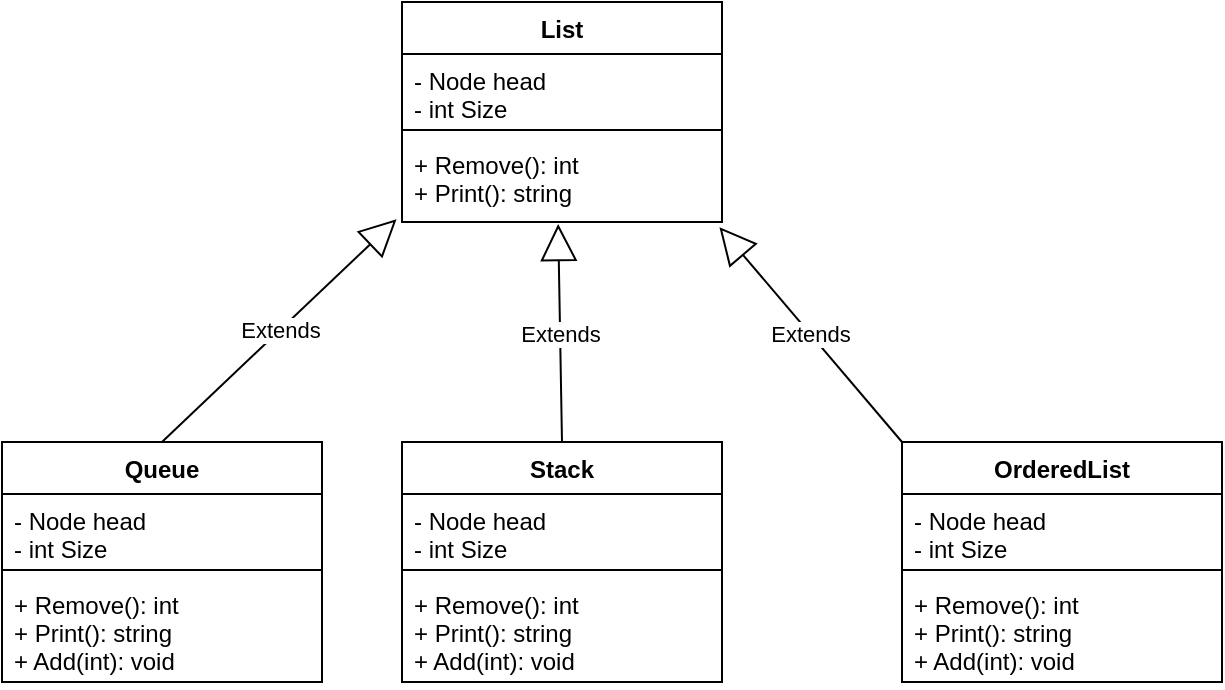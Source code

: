 <mxfile version="20.8.5" type="device"><diagram id="TOAxYG69SU5jt8Ti1q00" name="Page-1"><mxGraphModel dx="1050" dy="549" grid="1" gridSize="10" guides="1" tooltips="1" connect="1" arrows="1" fold="1" page="1" pageScale="1" pageWidth="850" pageHeight="1100" math="0" shadow="0"><root><mxCell id="0"/><mxCell id="1" parent="0"/><mxCell id="OUsjpiXgpXW3cjA6FewZ-1" value="List" style="swimlane;fontStyle=1;align=center;verticalAlign=top;childLayout=stackLayout;horizontal=1;startSize=26;horizontalStack=0;resizeParent=1;resizeParentMax=0;resizeLast=0;collapsible=1;marginBottom=0;" vertex="1" parent="1"><mxGeometry x="360" y="70" width="160" height="110" as="geometry"/></mxCell><mxCell id="OUsjpiXgpXW3cjA6FewZ-2" value="- Node head&#10;- int Size" style="text;strokeColor=none;fillColor=none;align=left;verticalAlign=top;spacingLeft=4;spacingRight=4;overflow=hidden;rotatable=0;points=[[0,0.5],[1,0.5]];portConstraint=eastwest;" vertex="1" parent="OUsjpiXgpXW3cjA6FewZ-1"><mxGeometry y="26" width="160" height="34" as="geometry"/></mxCell><mxCell id="OUsjpiXgpXW3cjA6FewZ-3" value="" style="line;strokeWidth=1;fillColor=none;align=left;verticalAlign=middle;spacingTop=-1;spacingLeft=3;spacingRight=3;rotatable=0;labelPosition=right;points=[];portConstraint=eastwest;strokeColor=inherit;" vertex="1" parent="OUsjpiXgpXW3cjA6FewZ-1"><mxGeometry y="60" width="160" height="8" as="geometry"/></mxCell><mxCell id="OUsjpiXgpXW3cjA6FewZ-4" value="+ Remove(): int&#10;+ Print(): string" style="text;strokeColor=none;fillColor=none;align=left;verticalAlign=top;spacingLeft=4;spacingRight=4;overflow=hidden;rotatable=0;points=[[0,0.5],[1,0.5]];portConstraint=eastwest;" vertex="1" parent="OUsjpiXgpXW3cjA6FewZ-1"><mxGeometry y="68" width="160" height="42" as="geometry"/></mxCell><mxCell id="OUsjpiXgpXW3cjA6FewZ-5" value="Queue" style="swimlane;fontStyle=1;align=center;verticalAlign=top;childLayout=stackLayout;horizontal=1;startSize=26;horizontalStack=0;resizeParent=1;resizeParentMax=0;resizeLast=0;collapsible=1;marginBottom=0;" vertex="1" parent="1"><mxGeometry x="160" y="290" width="160" height="120" as="geometry"/></mxCell><mxCell id="OUsjpiXgpXW3cjA6FewZ-6" value="- Node head&#10;- int Size" style="text;strokeColor=none;fillColor=none;align=left;verticalAlign=top;spacingLeft=4;spacingRight=4;overflow=hidden;rotatable=0;points=[[0,0.5],[1,0.5]];portConstraint=eastwest;" vertex="1" parent="OUsjpiXgpXW3cjA6FewZ-5"><mxGeometry y="26" width="160" height="34" as="geometry"/></mxCell><mxCell id="OUsjpiXgpXW3cjA6FewZ-7" value="" style="line;strokeWidth=1;fillColor=none;align=left;verticalAlign=middle;spacingTop=-1;spacingLeft=3;spacingRight=3;rotatable=0;labelPosition=right;points=[];portConstraint=eastwest;strokeColor=inherit;" vertex="1" parent="OUsjpiXgpXW3cjA6FewZ-5"><mxGeometry y="60" width="160" height="8" as="geometry"/></mxCell><mxCell id="OUsjpiXgpXW3cjA6FewZ-8" value="+ Remove(): int&#10;+ Print(): string&#10;+ Add(int): void" style="text;strokeColor=none;fillColor=none;align=left;verticalAlign=top;spacingLeft=4;spacingRight=4;overflow=hidden;rotatable=0;points=[[0,0.5],[1,0.5]];portConstraint=eastwest;" vertex="1" parent="OUsjpiXgpXW3cjA6FewZ-5"><mxGeometry y="68" width="160" height="52" as="geometry"/></mxCell><mxCell id="OUsjpiXgpXW3cjA6FewZ-9" value="Stack" style="swimlane;fontStyle=1;align=center;verticalAlign=top;childLayout=stackLayout;horizontal=1;startSize=26;horizontalStack=0;resizeParent=1;resizeParentMax=0;resizeLast=0;collapsible=1;marginBottom=0;" vertex="1" parent="1"><mxGeometry x="360" y="290" width="160" height="120" as="geometry"/></mxCell><mxCell id="OUsjpiXgpXW3cjA6FewZ-10" value="- Node head&#10;- int Size" style="text;strokeColor=none;fillColor=none;align=left;verticalAlign=top;spacingLeft=4;spacingRight=4;overflow=hidden;rotatable=0;points=[[0,0.5],[1,0.5]];portConstraint=eastwest;" vertex="1" parent="OUsjpiXgpXW3cjA6FewZ-9"><mxGeometry y="26" width="160" height="34" as="geometry"/></mxCell><mxCell id="OUsjpiXgpXW3cjA6FewZ-11" value="" style="line;strokeWidth=1;fillColor=none;align=left;verticalAlign=middle;spacingTop=-1;spacingLeft=3;spacingRight=3;rotatable=0;labelPosition=right;points=[];portConstraint=eastwest;strokeColor=inherit;" vertex="1" parent="OUsjpiXgpXW3cjA6FewZ-9"><mxGeometry y="60" width="160" height="8" as="geometry"/></mxCell><mxCell id="OUsjpiXgpXW3cjA6FewZ-12" value="+ Remove(): int&#10;+ Print(): string&#10;+ Add(int): void" style="text;strokeColor=none;fillColor=none;align=left;verticalAlign=top;spacingLeft=4;spacingRight=4;overflow=hidden;rotatable=0;points=[[0,0.5],[1,0.5]];portConstraint=eastwest;" vertex="1" parent="OUsjpiXgpXW3cjA6FewZ-9"><mxGeometry y="68" width="160" height="52" as="geometry"/></mxCell><mxCell id="OUsjpiXgpXW3cjA6FewZ-13" value="OrderedList" style="swimlane;fontStyle=1;align=center;verticalAlign=top;childLayout=stackLayout;horizontal=1;startSize=26;horizontalStack=0;resizeParent=1;resizeParentMax=0;resizeLast=0;collapsible=1;marginBottom=0;" vertex="1" parent="1"><mxGeometry x="610" y="290" width="160" height="120" as="geometry"/></mxCell><mxCell id="OUsjpiXgpXW3cjA6FewZ-14" value="- Node head&#10;- int Size" style="text;strokeColor=none;fillColor=none;align=left;verticalAlign=top;spacingLeft=4;spacingRight=4;overflow=hidden;rotatable=0;points=[[0,0.5],[1,0.5]];portConstraint=eastwest;" vertex="1" parent="OUsjpiXgpXW3cjA6FewZ-13"><mxGeometry y="26" width="160" height="34" as="geometry"/></mxCell><mxCell id="OUsjpiXgpXW3cjA6FewZ-15" value="" style="line;strokeWidth=1;fillColor=none;align=left;verticalAlign=middle;spacingTop=-1;spacingLeft=3;spacingRight=3;rotatable=0;labelPosition=right;points=[];portConstraint=eastwest;strokeColor=inherit;" vertex="1" parent="OUsjpiXgpXW3cjA6FewZ-13"><mxGeometry y="60" width="160" height="8" as="geometry"/></mxCell><mxCell id="OUsjpiXgpXW3cjA6FewZ-16" value="+ Remove(): int&#10;+ Print(): string&#10;+ Add(int): void" style="text;strokeColor=none;fillColor=none;align=left;verticalAlign=top;spacingLeft=4;spacingRight=4;overflow=hidden;rotatable=0;points=[[0,0.5],[1,0.5]];portConstraint=eastwest;" vertex="1" parent="OUsjpiXgpXW3cjA6FewZ-13"><mxGeometry y="68" width="160" height="52" as="geometry"/></mxCell><mxCell id="OUsjpiXgpXW3cjA6FewZ-17" value="Extends" style="endArrow=block;endSize=16;endFill=0;html=1;rounded=0;entryX=-0.017;entryY=0.967;entryDx=0;entryDy=0;entryPerimeter=0;exitX=0.5;exitY=0;exitDx=0;exitDy=0;" edge="1" parent="1" source="OUsjpiXgpXW3cjA6FewZ-5" target="OUsjpiXgpXW3cjA6FewZ-4"><mxGeometry width="160" relative="1" as="geometry"><mxPoint x="340" y="290" as="sourcePoint"/><mxPoint x="500" y="290" as="targetPoint"/></mxGeometry></mxCell><mxCell id="OUsjpiXgpXW3cjA6FewZ-18" value="Extends" style="endArrow=block;endSize=16;endFill=0;html=1;rounded=0;entryX=0.488;entryY=1.024;entryDx=0;entryDy=0;entryPerimeter=0;exitX=0.5;exitY=0;exitDx=0;exitDy=0;" edge="1" parent="1" source="OUsjpiXgpXW3cjA6FewZ-9" target="OUsjpiXgpXW3cjA6FewZ-4"><mxGeometry width="160" relative="1" as="geometry"><mxPoint x="250" y="300" as="sourcePoint"/><mxPoint x="367.28" y="188.614" as="targetPoint"/></mxGeometry></mxCell><mxCell id="OUsjpiXgpXW3cjA6FewZ-19" value="Extends" style="endArrow=block;endSize=16;endFill=0;html=1;rounded=0;entryX=0.992;entryY=1.062;entryDx=0;entryDy=0;entryPerimeter=0;exitX=0;exitY=0;exitDx=0;exitDy=0;" edge="1" parent="1" source="OUsjpiXgpXW3cjA6FewZ-13" target="OUsjpiXgpXW3cjA6FewZ-4"><mxGeometry width="160" relative="1" as="geometry"><mxPoint x="460" y="300" as="sourcePoint"/><mxPoint x="448.08" y="191.008" as="targetPoint"/></mxGeometry></mxCell></root></mxGraphModel></diagram></mxfile>